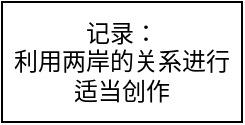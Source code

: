 <mxfile version="14.8.0" type="github">
  <diagram id="euiDA39bez9mShtiCItK" name="第 1 页">
    <mxGraphModel dx="1038" dy="547" grid="1" gridSize="10" guides="1" tooltips="1" connect="1" arrows="1" fold="1" page="1" pageScale="1" pageWidth="827" pageHeight="1169" math="0" shadow="0">
      <root>
        <mxCell id="0" />
        <mxCell id="1" parent="0" />
        <mxCell id="qJVc3qbkqrAHjkhMikNM-1" value="&lt;font style=&quot;vertical-align: inherit&quot;&gt;&lt;font style=&quot;vertical-align: inherit&quot;&gt;记录：&lt;br&gt;利用两岸的关系进行适当创作&lt;br&gt;&lt;/font&gt;&lt;/font&gt;" style="rounded=0;whiteSpace=wrap;html=1;" vertex="1" parent="1">
          <mxGeometry x="170" y="130" width="120" height="60" as="geometry" />
        </mxCell>
      </root>
    </mxGraphModel>
  </diagram>
</mxfile>

